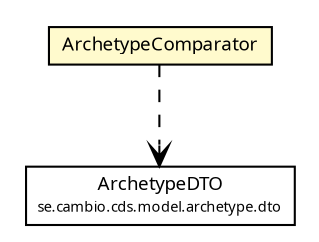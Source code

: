 #!/usr/local/bin/dot
#
# Class diagram 
# Generated by UMLGraph version R5_6 (http://www.umlgraph.org/)
#

digraph G {
	edge [fontname="Trebuchet MS",fontsize=10,labelfontname="Trebuchet MS",labelfontsize=10];
	node [fontname="Trebuchet MS",fontsize=10,shape=plaintext];
	nodesep=0.25;
	ranksep=0.5;
	// se.cambio.cds.model.archetype.dto.ArchetypeDTO
	c75794 [label=<<table title="se.cambio.cds.model.archetype.dto.ArchetypeDTO" border="0" cellborder="1" cellspacing="0" cellpadding="2" port="p" href="../../../model/archetype/dto/ArchetypeDTO.html">
		<tr><td><table border="0" cellspacing="0" cellpadding="1">
<tr><td align="center" balign="center"><font face="Trebuchet MS"> ArchetypeDTO </font></td></tr>
<tr><td align="center" balign="center"><font face="Trebuchet MS" point-size="7.0"> se.cambio.cds.model.archetype.dto </font></td></tr>
		</table></td></tr>
		</table>>, URL="../../../model/archetype/dto/ArchetypeDTO.html", fontname="Trebuchet MS", fontcolor="black", fontsize=9.0];
	// se.cambio.cds.openehr.view.comparators.ArchetypeComparator
	c76100 [label=<<table title="se.cambio.cds.openehr.view.comparators.ArchetypeComparator" border="0" cellborder="1" cellspacing="0" cellpadding="2" port="p" bgcolor="lemonChiffon" href="./ArchetypeComparator.html">
		<tr><td><table border="0" cellspacing="0" cellpadding="1">
<tr><td align="center" balign="center"><font face="Trebuchet MS"> ArchetypeComparator </font></td></tr>
		</table></td></tr>
		</table>>, URL="./ArchetypeComparator.html", fontname="Trebuchet MS", fontcolor="black", fontsize=9.0];
	// se.cambio.cds.openehr.view.comparators.ArchetypeComparator DEPEND se.cambio.cds.model.archetype.dto.ArchetypeDTO
	c76100:p -> c75794:p [taillabel="", label="", headlabel="", fontname="Trebuchet MS", fontcolor="black", fontsize=10.0, color="black", arrowhead=open, style=dashed];
}

